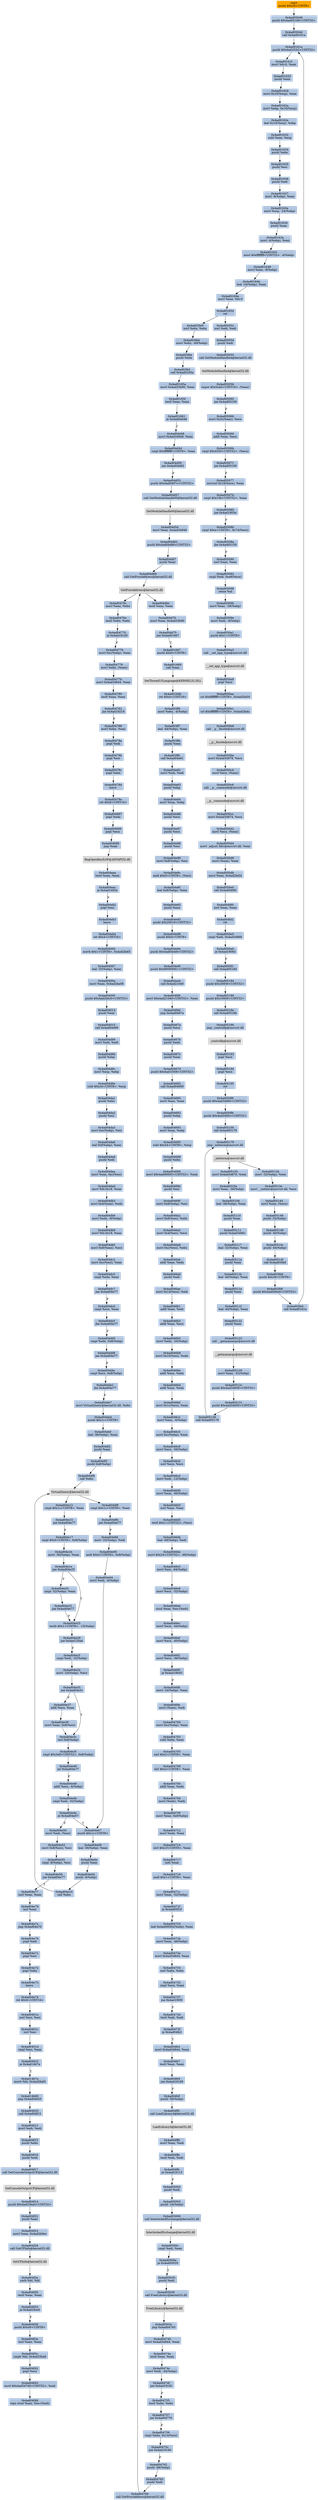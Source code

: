 digraph G {
node[shape=rectangle,style=filled,fillcolor=lightsteelblue,color=lightsteelblue]
bgcolor="transparent"
a0x4ad05046pushl_0x28UINT8[label="start\npushl $0x28<UINT8>",color="lightgrey",fillcolor="orange"];
a0x4ad05048pushl_0x4ad05168UINT32[label="0x4ad05048\npushl $0x4ad05168<UINT32>"];
a0x4ad0504dcall_0x4ad0161a[label="0x4ad0504d\ncall 0x4ad0161a"];
a0x4ad0161apushl_0x4ad1f1b2UINT32[label="0x4ad0161a\npushl $0x4ad1f1b2<UINT32>"];
a0x4ad0161fmovl_fs_0_eax[label="0x4ad0161f\nmovl %fs:0, %eax"];
a0x4ad01625pushl_eax[label="0x4ad01625\npushl %eax"];
a0x4ad01626movl_0x10esp__eax[label="0x4ad01626\nmovl 0x10(%esp), %eax"];
a0x4ad0162amovl_ebp_0x10esp_[label="0x4ad0162a\nmovl %ebp, 0x10(%esp)"];
a0x4ad0162eleal_0x10esp__ebp[label="0x4ad0162e\nleal 0x10(%esp), %ebp"];
a0x4ad01632subl_eax_esp[label="0x4ad01632\nsubl %eax, %esp"];
a0x4ad01634pushl_ebx[label="0x4ad01634\npushl %ebx"];
a0x4ad01635pushl_esi[label="0x4ad01635\npushl %esi"];
a0x4ad01636pushl_edi[label="0x4ad01636\npushl %edi"];
a0x4ad01637movl__8ebp__eax[label="0x4ad01637\nmovl -8(%ebp), %eax"];
a0x4ad0163amovl_esp__24ebp_[label="0x4ad0163a\nmovl %esp, -24(%ebp)"];
a0x4ad0163dpushl_eax[label="0x4ad0163d\npushl %eax"];
a0x4ad0163emovl__4ebp__eax[label="0x4ad0163e\nmovl -4(%ebp), %eax"];
a0x4ad01641movl_0xffffffffUINT32__4ebp_[label="0x4ad01641\nmovl $0xffffffff<UINT32>, -4(%ebp)"];
a0x4ad01648movl_eax__8ebp_[label="0x4ad01648\nmovl %eax, -8(%ebp)"];
a0x4ad0164bleal__16ebp__eax[label="0x4ad0164b\nleal -16(%ebp), %eax"];
a0x4ad0164emovl_eax_fs_0[label="0x4ad0164e\nmovl %eax, %fs:0"];
a0x4ad01654ret[label="0x4ad01654\nret"];
a0x4ad05052xorl_edi_edi[label="0x4ad05052\nxorl %edi, %edi"];
a0x4ad05054pushl_edi[label="0x4ad05054\npushl %edi"];
a0x4ad05055call_GetModuleHandleA_kernel32_dll[label="0x4ad05055\ncall GetModuleHandleA@kernel32.dll"];
GetModuleHandleA_kernel32_dll[label="GetModuleHandleA@kernel32.dll",color="lightgrey",fillcolor="lightgrey"];
a0x4ad0505bcmpw_0x5a4dUINT16_eax_[label="0x4ad0505b\ncmpw $0x5a4d<UINT16>, (%eax)"];
a0x4ad05060jne_0x4ad05159[label="0x4ad05060\njne 0x4ad05159"];
a0x4ad05066movl_0x3ceax__ecx[label="0x4ad05066\nmovl 0x3c(%eax), %ecx"];
a0x4ad05069addl_eax_ecx[label="0x4ad05069\naddl %eax, %ecx"];
a0x4ad0506bcmpl_0x4550UINT32_ecx_[label="0x4ad0506b\ncmpl $0x4550<UINT32>, (%ecx)"];
a0x4ad05071jne_0x4ad05159[label="0x4ad05071\njne 0x4ad05159"];
a0x4ad05077movzwl_0x18ecx__eax[label="0x4ad05077\nmovzwl 0x18(%ecx), %eax"];
a0x4ad0507bcmpl_0x10bUINT32_eax[label="0x4ad0507b\ncmpl $0x10b<UINT32>, %eax"];
a0x4ad05080jne_0x4ad1903e[label="0x4ad05080\njne 0x4ad1903e"];
a0x4ad05086cmpl_0xeUINT8_0x74ecx_[label="0x4ad05086\ncmpl $0xe<UINT8>, 0x74(%ecx)"];
a0x4ad0508ajbe_0x4ad05159[label="0x4ad0508a\njbe 0x4ad05159"];
a0x4ad05090xorl_eax_eax[label="0x4ad05090\nxorl %eax, %eax"];
a0x4ad05092cmpl_edi_0xe8ecx_[label="0x4ad05092\ncmpl %edi, 0xe8(%ecx)"];
a0x4ad05098setne_al[label="0x4ad05098\nsetne %al"];
a0x4ad0509bmovl_eax__28ebp_[label="0x4ad0509b\nmovl %eax, -28(%ebp)"];
a0x4ad0509emovl_edi__4ebp_[label="0x4ad0509e\nmovl %edi, -4(%ebp)"];
a0x4ad050a1pushl_0x1UINT8[label="0x4ad050a1\npushl $0x1<UINT8>"];
a0x4ad050a3call___set_app_type_msvcrt_dll[label="0x4ad050a3\ncall __set_app_type@msvcrt.dll"];
a__set_app_type_msvcrt_dll[label="__set_app_type@msvcrt.dll",color="lightgrey",fillcolor="lightgrey"];
a0x4ad050a9popl_ecx[label="0x4ad050a9\npopl %ecx"];
a0x4ad050aaorl_0xffffffffUINT8_0x4ad2fa50[label="0x4ad050aa\norl $0xffffffff<UINT8>, 0x4ad2fa50"];
a0x4ad050b1orl_0xffffffffUINT8_0x4ad2fa4c[label="0x4ad050b1\norl $0xffffffff<UINT8>, 0x4ad2fa4c"];
a0x4ad050b8call___p__fmode_msvcrt_dll[label="0x4ad050b8\ncall __p__fmode@msvcrt.dll"];
a__p__fmode_msvcrt_dll[label="__p__fmode@msvcrt.dll",color="lightgrey",fillcolor="lightgrey"];
a0x4ad050bemovl_0x4ad34878_ecx[label="0x4ad050be\nmovl 0x4ad34878, %ecx"];
a0x4ad050c4movl_ecx_eax_[label="0x4ad050c4\nmovl %ecx, (%eax)"];
a0x4ad050c6call___p__commode_msvcrt_dll[label="0x4ad050c6\ncall __p__commode@msvcrt.dll"];
a__p__commode_msvcrt_dll[label="__p__commode@msvcrt.dll",color="lightgrey",fillcolor="lightgrey"];
a0x4ad050ccmovl_0x4ad34874_ecx[label="0x4ad050cc\nmovl 0x4ad34874, %ecx"];
a0x4ad050d2movl_ecx_eax_[label="0x4ad050d2\nmovl %ecx, (%eax)"];
a0x4ad050d4movl__adjust_fdiv_msvcrt_dll_eax[label="0x4ad050d4\nmovl _adjust_fdiv@msvcrt.dll, %eax"];
a0x4ad050d9movl_eax__eax[label="0x4ad050d9\nmovl (%eax), %eax"];
a0x4ad050dbmovl_eax_0x4ad2fa54[label="0x4ad050db\nmovl %eax, 0x4ad2fa54"];
a0x4ad050e0call_0x4ad04fd0[label="0x4ad050e0\ncall 0x4ad04fd0"];
a0x4ad04fd0xorl_eax_eax[label="0x4ad04fd0\nxorl %eax, %eax"];
a0x4ad04fd2ret[label="0x4ad04fd2\nret"];
a0x4ad050e5cmpl_edi_0x4ad34868[label="0x4ad050e5\ncmpl %edi, 0x4ad34868"];
a0x4ad050ebje_0x4ad19063[label="0x4ad050eb\nje 0x4ad19063"];
a0x4ad050f1call_0x4ad05184[label="0x4ad050f1\ncall 0x4ad05184"];
a0x4ad05184pushl_0x30000UINT32[label="0x4ad05184\npushl $0x30000<UINT32>"];
a0x4ad05189pushl_0x10000UINT32[label="0x4ad05189\npushl $0x10000<UINT32>"];
a0x4ad0518ecall_0x4ad0519b[label="0x4ad0518e\ncall 0x4ad0519b"];
a0x4ad0519bjmp__controlfp_msvcrt_dll[label="0x4ad0519b\njmp _controlfp@msvcrt.dll"];
a_controlfp_msvcrt_dll[label="_controlfp@msvcrt.dll",color="lightgrey",fillcolor="lightgrey"];
a0x4ad05193popl_ecx[label="0x4ad05193\npopl %ecx"];
a0x4ad05194popl_ecx[label="0x4ad05194\npopl %ecx"];
a0x4ad05195ret[label="0x4ad05195\nret"];
a0x4ad050f6pushl_0x4ad34860UINT32[label="0x4ad050f6\npushl $0x4ad34860<UINT32>"];
a0x4ad050fbpushl_0x4ad3485cUINT32[label="0x4ad050fb\npushl $0x4ad3485c<UINT32>"];
a0x4ad05100call_0x4ad05179[label="0x4ad05100\ncall 0x4ad05179"];
a0x4ad05179jmp__initterm_msvcrt_dll[label="0x4ad05179\njmp _initterm@msvcrt.dll"];
a_initterm_msvcrt_dll[label="_initterm@msvcrt.dll",color="lightgrey",fillcolor="lightgrey"];
a0x4ad05105movl_0x4ad34870_eax[label="0x4ad05105\nmovl 0x4ad34870, %eax"];
a0x4ad0510amovl_eax__36ebp_[label="0x4ad0510a\nmovl %eax, -36(%ebp)"];
a0x4ad0510dleal__36ebp__eax[label="0x4ad0510d\nleal -36(%ebp), %eax"];
a0x4ad05110pushl_eax[label="0x4ad05110\npushl %eax"];
a0x4ad05111pushl_0x4ad3486c[label="0x4ad05111\npushl 0x4ad3486c"];
a0x4ad05117leal__32ebp__eax[label="0x4ad05117\nleal -32(%ebp), %eax"];
a0x4ad0511apushl_eax[label="0x4ad0511a\npushl %eax"];
a0x4ad0511bleal__40ebp__eax[label="0x4ad0511b\nleal -40(%ebp), %eax"];
a0x4ad0511epushl_eax[label="0x4ad0511e\npushl %eax"];
a0x4ad0511fleal__44ebp__eax[label="0x4ad0511f\nleal -44(%ebp), %eax"];
a0x4ad05122pushl_eax[label="0x4ad05122\npushl %eax"];
a0x4ad05123call___getmainargs_msvcrt_dll[label="0x4ad05123\ncall __getmainargs@msvcrt.dll"];
a__getmainargs_msvcrt_dll[label="__getmainargs@msvcrt.dll",color="lightgrey",fillcolor="lightgrey"];
a0x4ad05129movl_eax__52ebp_[label="0x4ad05129\nmovl %eax, -52(%ebp)"];
a0x4ad0512cpushl_0x4ad34858UINT32[label="0x4ad0512c\npushl $0x4ad34858<UINT32>"];
a0x4ad05131pushl_0x4ad34850UINT32[label="0x4ad05131\npushl $0x4ad34850<UINT32>"];
a0x4ad05136call_0x4ad05179[label="0x4ad05136\ncall 0x4ad05179"];
a0x4ad0513bmovl__32ebp__eax[label="0x4ad0513b\nmovl -32(%ebp), %eax"];
a0x4ad0513emovl___initenv_msvcrt_dll_ecx[label="0x4ad0513e\nmovl __initenv@msvcrt.dll, %ecx"];
a0x4ad05144movl_eax_ecx_[label="0x4ad05144\nmovl %eax, (%ecx)"];
a0x4ad05146pushl__32ebp_[label="0x4ad05146\npushl -32(%ebp)"];
a0x4ad05149pushl__40ebp_[label="0x4ad05149\npushl -40(%ebp)"];
a0x4ad0514cpushl__44ebp_[label="0x4ad0514c\npushl -44(%ebp)"];
a0x4ad0514fcall_0x4ad03fdd[label="0x4ad0514f\ncall 0x4ad03fdd"];
a0x4ad03fddpushl_0x38UINT8[label="0x4ad03fdd\npushl $0x38<UINT8>"];
a0x4ad03fdfpushl_0x4ad040a0UINT32[label="0x4ad03fdf\npushl $0x4ad040a0<UINT32>"];
a0x4ad03fe4call_0x4ad0161a[label="0x4ad03fe4\ncall 0x4ad0161a"];
a0x4ad03fe9xorl_ebx_ebx[label="0x4ad03fe9\nxorl %ebx, %ebx"];
a0x4ad03febmovl_ebx__40ebp_[label="0x4ad03feb\nmovl %ebx, -40(%ebp)"];
a0x4ad03feepushl_ebx[label="0x4ad03fee\npushl %ebx"];
a0x4ad03fefcall_0x4ad0165a[label="0x4ad03fef\ncall 0x4ad0165a"];
a0x4ad0165amovl_0x4ad33b90_eax[label="0x4ad0165a\nmovl 0x4ad33b90, %eax"];
a0x4ad0165ftestl_eax_eax[label="0x4ad0165f\ntestl %eax, %eax"];
a0x4ad01661je_0x4ad04d48[label="0x4ad01661\nje 0x4ad04d48"];
a0x4ad04d48movl_0x4ad34848_eax[label="0x4ad04d48\nmovl 0x4ad34848, %eax"];
a0x4ad04d4dcmpl_0xffffffffUINT8_eax[label="0x4ad04d4d\ncmpl $0xffffffff<UINT8>, %eax"];
a0x4ad04d50jne_0x4ad04d62[label="0x4ad04d50\njne 0x4ad04d62"];
a0x4ad04d52pushl_0x4ad0497cUINT32[label="0x4ad04d52\npushl $0x4ad0497c<UINT32>"];
a0x4ad04d57call_GetModuleHandleW_kernel32_dll[label="0x4ad04d57\ncall GetModuleHandleW@kernel32.dll"];
GetModuleHandleW_kernel32_dll[label="GetModuleHandleW@kernel32.dll",color="lightgrey",fillcolor="lightgrey"];
a0x4ad04d5dmovl_eax_0x4ad34848[label="0x4ad04d5d\nmovl %eax, 0x4ad34848"];
a0x4ad04d62pushl_0x4ad04d80UINT32[label="0x4ad04d62\npushl $0x4ad04d80<UINT32>"];
a0x4ad04d67pushl_eax[label="0x4ad04d67\npushl %eax"];
a0x4ad04d68call_GetProcAddress_kernel32_dll[label="0x4ad04d68\ncall GetProcAddress@kernel32.dll"];
GetProcAddress_kernel32_dll[label="GetProcAddress@kernel32.dll",color="lightgrey",fillcolor="lightgrey"];
a0x4ad04d6etestl_eax_eax[label="0x4ad04d6e\ntestl %eax, %eax"];
a0x4ad04d70movl_eax_0x4ad33b90[label="0x4ad04d70\nmovl %eax, 0x4ad33b90"];
a0x4ad04d75jne_0x4ad01667[label="0x4ad04d75\njne 0x4ad01667"];
a0x4ad01667pushl_0x0UINT8[label="0x4ad01667\npushl $0x0<UINT8>"];
a0x4ad01669call_eax[label="0x4ad01669\ncall %eax"];
SetThreadUILanguage_KERNEL32_DLL[label="SetThreadUILanguage@KERNEL32.DLL",color="lightgrey",fillcolor="lightgrey"];
a0x4ad0166bret_0x4UINT16[label="0x4ad0166b\nret $0x4<UINT16>"];
a0x4ad03ff4movl_ebx__4ebp_[label="0x4ad03ff4\nmovl %ebx, -4(%ebp)"];
a0x4ad03ff7leal__44ebp__eax[label="0x4ad03ff7\nleal -44(%ebp), %eax"];
a0x4ad03ffapushl_eax[label="0x4ad03ffa\npushl %eax"];
a0x4ad03ffbcall_0x4ad04e81[label="0x4ad03ffb\ncall 0x4ad04e81"];
a0x4ad04e81movl_edi_edi[label="0x4ad04e81\nmovl %edi, %edi"];
a0x4ad04e83pushl_ebp[label="0x4ad04e83\npushl %ebp"];
a0x4ad04e84movl_esp_ebp[label="0x4ad04e84\nmovl %esp, %ebp"];
a0x4ad04e86pushl_ecx[label="0x4ad04e86\npushl %ecx"];
a0x4ad04e87pushl_ecx[label="0x4ad04e87\npushl %ecx"];
a0x4ad04e88pushl_esi[label="0x4ad04e88\npushl %esi"];
a0x4ad04e89movl_0x8ebp__esi[label="0x4ad04e89\nmovl 0x8(%ebp), %esi"];
a0x4ad04e8candl_0x0UINT8_esi_[label="0x4ad04e8c\nandl $0x0<UINT8>, (%esi)"];
a0x4ad04e8fleal_0x8ebp__eax[label="0x4ad04e8f\nleal 0x8(%ebp), %eax"];
a0x4ad04e92pushl_eax[label="0x4ad04e92\npushl %eax"];
a0x4ad04e93pushl_0x20019UINT32[label="0x4ad04e93\npushl $0x20019<UINT32>"];
a0x4ad04e98pushl_0x0UINT8[label="0x4ad04e98\npushl $0x0<UINT8>"];
a0x4ad04e9apushl_0x4ad04eb8UINT32[label="0x4ad04e9a\npushl $0x4ad04eb8<UINT32>"];
a0x4ad04e9fpushl_0x80000001UINT32[label="0x4ad04e9f\npushl $0x80000001<UINT32>"];
a0x4ad04ea4call_0x4ad21040[label="0x4ad04ea4\ncall 0x4ad21040"];
a0x4ad04fd8movl_0x4ad21040UINT32_eax[label="0x4ad04fd8\nmovl $0x4ad21040<UINT32>, %eax"];
a0x4ad04fddjmp_0x4ad0467a[label="0x4ad04fdd\njmp 0x4ad0467a"];
a0x4ad0467apushl_ecx[label="0x4ad0467a\npushl %ecx"];
a0x4ad0467bpushl_edx[label="0x4ad0467b\npushl %edx"];
a0x4ad0467cpushl_eax[label="0x4ad0467c\npushl %eax"];
a0x4ad0467dpushl_0x4ad1f308UINT32[label="0x4ad0467d\npushl $0x4ad1f308<UINT32>"];
a0x4ad04682call_0x4ad04690[label="0x4ad04682\ncall 0x4ad04690"];
a0x4ad04690movl_eax_eax[label="0x4ad04690\nmovl %eax, %eax"];
a0x4ad04692pushl_ebp[label="0x4ad04692\npushl %ebp"];
a0x4ad04693movl_esp_ebp[label="0x4ad04693\nmovl %esp, %ebp"];
a0x4ad04695subl_0x44UINT8_esp[label="0x4ad04695\nsubl $0x44<UINT8>, %esp"];
a0x4ad04698pushl_ebx[label="0x4ad04698\npushl %ebx"];
a0x4ad04699movl_0x4ad00000UINT32_eax[label="0x4ad04699\nmovl $0x4ad00000<UINT32>, %eax"];
a0x4ad0469epushl_esi[label="0x4ad0469e\npushl %esi"];
a0x4ad0469fmovl_0x8ebp__esi[label="0x4ad0469f\nmovl 0x8(%ebp), %esi"];
a0x4ad046a2movl_0x8esi__edx[label="0x4ad046a2\nmovl 0x8(%esi), %edx"];
a0x4ad046a5movl_0x4esi__ecx[label="0x4ad046a5\nmovl 0x4(%esi), %ecx"];
a0x4ad046a8movl_0xcesi__ebx[label="0x4ad046a8\nmovl 0xc(%esi), %ebx"];
a0x4ad046abaddl_eax_edx[label="0x4ad046ab\naddl %eax, %edx"];
a0x4ad046adpushl_edi[label="0x4ad046ad\npushl %edi"];
a0x4ad046aemovl_0x14esi__edi[label="0x4ad046ae\nmovl 0x14(%esi), %edi"];
a0x4ad046b1addl_eax_edi[label="0x4ad046b1\naddl %eax, %edi"];
a0x4ad046b3addl_eax_ecx[label="0x4ad046b3\naddl %eax, %ecx"];
a0x4ad046b5movl_edx__24ebp_[label="0x4ad046b5\nmovl %edx, -24(%ebp)"];
a0x4ad046b8movl_0x10esi__edx[label="0x4ad046b8\nmovl 0x10(%esi), %edx"];
a0x4ad046bbaddl_eax_ebx[label="0x4ad046bb\naddl %eax, %ebx"];
a0x4ad046bdaddl_eax_edx[label="0x4ad046bd\naddl %eax, %edx"];
a0x4ad046bfmovl_0x1cesi__eax[label="0x4ad046bf\nmovl 0x1c(%esi), %eax"];
a0x4ad046c2movl_eax__4ebp_[label="0x4ad046c2\nmovl %eax, -4(%ebp)"];
a0x4ad046c5movl_0xcebp__eax[label="0x4ad046c5\nmovl 0xc(%ebp), %eax"];
a0x4ad046c8movl_ecx__56ebp_[label="0x4ad046c8\nmovl %ecx, -56(%ebp)"];
a0x4ad046cbxorl_ecx_ecx[label="0x4ad046cb\nxorl %ecx, %ecx"];
a0x4ad046cdmovl_edi__12ebp_[label="0x4ad046cd\nmovl %edi, -12(%ebp)"];
a0x4ad046d0movl_eax__60ebp_[label="0x4ad046d0\nmovl %eax, -60(%ebp)"];
a0x4ad046d3xorl_eax_eax[label="0x4ad046d3\nxorl %eax, %eax"];
a0x4ad046d5testl_0x1UINT32_esi_[label="0x4ad046d5\ntestl $0x1<UINT32>, (%esi)"];
a0x4ad046dbleal__48ebp__edi[label="0x4ad046db\nleal -48(%ebp), %edi"];
a0x4ad046demovl_0x24UINT32__68ebp_[label="0x4ad046de\nmovl $0x24<UINT32>, -68(%ebp)"];
a0x4ad046e5movl_esi__64ebp_[label="0x4ad046e5\nmovl %esi, -64(%ebp)"];
a0x4ad046e8movl_ecx__52ebp_[label="0x4ad046e8\nmovl %ecx, -52(%ebp)"];
a0x4ad046ebstosl_eax_es_edi_[label="0x4ad046eb\nstosl %eax, %es:(%edi)"];
a0x4ad046ecmovl_ecx__44ebp_[label="0x4ad046ec\nmovl %ecx, -44(%ebp)"];
a0x4ad046efmovl_ecx__40ebp_[label="0x4ad046ef\nmovl %ecx, -40(%ebp)"];
a0x4ad046f2movl_ecx__36ebp_[label="0x4ad046f2\nmovl %ecx, -36(%ebp)"];
a0x4ad046f5je_0x4ad190d3[label="0x4ad046f5\nje 0x4ad190d3"];
a0x4ad046fbmovl__24ebp__eax[label="0x4ad046fb\nmovl -24(%ebp), %eax"];
a0x4ad046femovl_eax__edi[label="0x4ad046fe\nmovl (%eax), %edi"];
a0x4ad04700movl_0xcebp__eax[label="0x4ad04700\nmovl 0xc(%ebp), %eax"];
a0x4ad04703subl_ebx_eax[label="0x4ad04703\nsubl %ebx, %eax"];
a0x4ad04705sarl_0x2UINT8_eax[label="0x4ad04705\nsarl $0x2<UINT8>, %eax"];
a0x4ad04708shll_0x2UINT8_eax[label="0x4ad04708\nshll $0x2<UINT8>, %eax"];
a0x4ad0470baddl_eax_edx[label="0x4ad0470b\naddl %eax, %edx"];
a0x4ad0470dmovl_edx__edx[label="0x4ad0470d\nmovl (%edx), %edx"];
a0x4ad0470fmovl_eax_0x8ebp_[label="0x4ad0470f\nmovl %eax, 0x8(%ebp)"];
a0x4ad04712movl_edx_eax[label="0x4ad04712\nmovl %edx, %eax"];
a0x4ad04714shrl_0x1fUINT8_eax[label="0x4ad04714\nshrl $0x1f<UINT8>, %eax"];
a0x4ad04717notl_eax[label="0x4ad04717\nnotl %eax"];
a0x4ad04719andl_0x1UINT8_eax[label="0x4ad04719\nandl $0x1<UINT8>, %eax"];
a0x4ad0471cmovl_eax__52ebp_[label="0x4ad0471c\nmovl %eax, -52(%ebp)"];
a0x4ad0471fje_0x4ad0501f[label="0x4ad0471f\nje 0x4ad0501f"];
a0x4ad04725leal_0x4ad00002edx__eax[label="0x4ad04725\nleal 0x4ad00002(%edx), %eax"];
a0x4ad0472bmovl_eax__48ebp_[label="0x4ad0472b\nmovl %eax, -48(%ebp)"];
a0x4ad0472emovl_0x4ad34844_eax[label="0x4ad0472e\nmovl 0x4ad34844, %eax"];
a0x4ad04733xorl_ebx_ebx[label="0x4ad04733\nxorl %ebx, %ebx"];
a0x4ad04735cmpl_ecx_eax[label="0x4ad04735\ncmpl %ecx, %eax"];
a0x4ad04737jne_0x4ad190f2[label="0x4ad04737\njne 0x4ad190f2"];
a0x4ad0473dtestl_edi_edi[label="0x4ad0473d\ntestl %edi, %edi"];
a0x4ad0473fje_0x4ad04fe2[label="0x4ad0473f\nje 0x4ad04fe2"];
a0x4ad04fe2movl_0x4ad34844_eax[label="0x4ad04fe2\nmovl 0x4ad34844, %eax"];
a0x4ad04fe7testl_eax_eax[label="0x4ad04fe7\ntestl %eax, %eax"];
a0x4ad04fe9jne_0x4ad19108[label="0x4ad04fe9\njne 0x4ad19108"];
a0x4ad04fefpushl__56ebp_[label="0x4ad04fef\npushl -56(%ebp)"];
a0x4ad04ff2call_LoadLibraryA_kernel32_dll[label="0x4ad04ff2\ncall LoadLibraryA@kernel32.dll"];
LoadLibraryA_kernel32_dll[label="LoadLibraryA@kernel32.dll",color="lightgrey",fillcolor="lightgrey"];
a0x4ad04ff8movl_eax_edi[label="0x4ad04ff8\nmovl %eax, %edi"];
a0x4ad04ffatestl_edi_edi[label="0x4ad04ffa\ntestl %edi, %edi"];
a0x4ad04ffcje_0x4ad19115[label="0x4ad04ffc\nje 0x4ad19115"];
a0x4ad05002pushl_edi[label="0x4ad05002\npushl %edi"];
a0x4ad05003pushl__24ebp_[label="0x4ad05003\npushl -24(%ebp)"];
a0x4ad05006call_InterlockedExchange_kernel32_dll[label="0x4ad05006\ncall InterlockedExchange@kernel32.dll"];
InterlockedExchange_kernel32_dll[label="InterlockedExchange@kernel32.dll",color="lightgrey",fillcolor="lightgrey"];
a0x4ad0500ccmpl_edi_eax[label="0x4ad0500c\ncmpl %edi, %eax"];
a0x4ad0500eje_0x4ad05035[label="0x4ad0500e\nje 0x4ad05035"];
a0x4ad05035pushl_edi[label="0x4ad05035\npushl %edi"];
a0x4ad05036call_FreeLibrary_kernel32_dll[label="0x4ad05036\ncall FreeLibrary@kernel32.dll"];
FreeLibrary_kernel32_dll[label="FreeLibrary@kernel32.dll",color="lightgrey",fillcolor="lightgrey"];
a0x4ad0503cjmp_0x4ad04745[label="0x4ad0503c\njmp 0x4ad04745"];
a0x4ad04745movl_0x4ad34844_eax[label="0x4ad04745\nmovl 0x4ad34844, %eax"];
a0x4ad0474atestl_eax_eax[label="0x4ad0474a\ntestl %eax, %eax"];
a0x4ad0474cmovl_edi__44ebp_[label="0x4ad0474c\nmovl %edi, -44(%ebp)"];
a0x4ad0474fjne_0x4ad19181[label="0x4ad0474f\njne 0x4ad19181"];
a0x4ad04755testl_ebx_ebx[label="0x4ad04755\ntestl %ebx, %ebx"];
a0x4ad04757jne_0x4ad04776[label="0x4ad04757\njne 0x4ad04776"];
a0x4ad04759cmpl_ebx_0x14esi_[label="0x4ad04759\ncmpl %ebx, 0x14(%esi)"];
a0x4ad0475cjne_0x4ad19190[label="0x4ad0475c\njne 0x4ad19190"];
a0x4ad04762pushl__48ebp_[label="0x4ad04762\npushl -48(%ebp)"];
a0x4ad04765pushl_edi[label="0x4ad04765\npushl %edi"];
a0x4ad04766call_GetProcAddress_kernel32_dll[label="0x4ad04766\ncall GetProcAddress@kernel32.dll"];
a0x4ad0476cmovl_eax_ebx[label="0x4ad0476c\nmovl %eax, %ebx"];
a0x4ad0476etestl_ebx_ebx[label="0x4ad0476e\ntestl %ebx, %ebx"];
a0x4ad04770je_0x4ad191d5[label="0x4ad04770\nje 0x4ad191d5"];
a0x4ad04776movl_0xcebp__eax[label="0x4ad04776\nmovl 0xc(%ebp), %eax"];
a0x4ad04779movl_ebx_eax_[label="0x4ad04779\nmovl %ebx, (%eax)"];
a0x4ad0477bmovl_0x4ad34844_eax[label="0x4ad0477b\nmovl 0x4ad34844, %eax"];
a0x4ad04780testl_eax_eax[label="0x4ad04780\ntestl %eax, %eax"];
a0x4ad04782jne_0x4ad19219[label="0x4ad04782\njne 0x4ad19219"];
a0x4ad04788movl_ebx_eax[label="0x4ad04788\nmovl %ebx, %eax"];
a0x4ad0478apopl_edi[label="0x4ad0478a\npopl %edi"];
a0x4ad0478bpopl_esi[label="0x4ad0478b\npopl %esi"];
a0x4ad0478cpopl_ebx[label="0x4ad0478c\npopl %ebx"];
a0x4ad0478dleave_[label="0x4ad0478d\nleave "];
a0x4ad0478eret_0x8UINT16[label="0x4ad0478e\nret $0x8<UINT16>"];
a0x4ad04687popl_edx[label="0x4ad04687\npopl %edx"];
a0x4ad04688popl_ecx[label="0x4ad04688\npopl %ecx"];
a0x4ad04689jmp_eax[label="0x4ad04689\njmp %eax"];
RegOpenKeyExW_ADVAPI32_dll[label="RegOpenKeyExW@ADVAPI32.dll",color="lightgrey",fillcolor="lightgrey"];
a0x4ad04eaatestl_eax_eax[label="0x4ad04eaa\ntestl %eax, %eax"];
a0x4ad04eacje_0x4ad1492e[label="0x4ad04eac\nje 0x4ad1492e"];
a0x4ad04eb2popl_esi[label="0x4ad04eb2\npopl %esi"];
a0x4ad04eb3leave_[label="0x4ad04eb3\nleave "];
a0x4ad04eb4ret_0x4UINT16[label="0x4ad04eb4\nret $0x4<UINT16>"];
a0x4ad04000movb_0x1UINT8_0x4ad2fa65[label="0x4ad04000\nmovb $0x1<UINT8>, 0x4ad2fa65"];
a0x4ad04007leal__25ebp__eax[label="0x4ad04007\nleal -25(%ebp), %eax"];
a0x4ad0400amovl_eax_0x4ad2ba08[label="0x4ad0400a\nmovl %eax, 0x4ad2ba08"];
a0x4ad0400fpushl_0x4ad2b0c0UINT32[label="0x4ad0400f\npushl $0x4ad2b0c0<UINT32>"];
a0x4ad04014pushl_eax[label="0x4ad04014\npushl %eax"];
a0x4ad04015call_0x4ad04d99[label="0x4ad04015\ncall 0x4ad04d99"];
a0x4ad04d99movl_edi_edi[label="0x4ad04d99\nmovl %edi, %edi"];
a0x4ad04d9bpushl_ebp[label="0x4ad04d9b\npushl %ebp"];
a0x4ad04d9cmovl_esp_ebp[label="0x4ad04d9c\nmovl %esp, %ebp"];
a0x4ad04d9esubl_0x24UINT8_esp[label="0x4ad04d9e\nsubl $0x24<UINT8>, %esp"];
a0x4ad04da1pushl_ebx[label="0x4ad04da1\npushl %ebx"];
a0x4ad04da2pushl_esi[label="0x4ad04da2\npushl %esi"];
a0x4ad04da3movl_0xcebp__esi[label="0x4ad04da3\nmovl 0xc(%ebp), %esi"];
a0x4ad04da6leal_0xfebp__eax[label="0x4ad04da6\nleal 0xf(%ebp), %eax"];
a0x4ad04da9pushl_edi[label="0x4ad04da9\npushl %edi"];
a0x4ad04daamovl_eax_0xcesi_[label="0x4ad04daa\nmovl %eax, 0xc(%esi)"];
a0x4ad04dadmovl_fs_0x18_eax[label="0x4ad04dad\nmovl %fs:0x18, %eax"];
a0x4ad04db3movl_0x4eax__edx[label="0x4ad04db3\nmovl 0x4(%eax), %edx"];
a0x4ad04db6movl_edx__8ebp_[label="0x4ad04db6\nmovl %edx, -8(%ebp)"];
a0x4ad04db9movl_fs_0x18_eax[label="0x4ad04db9\nmovl %fs:0x18, %eax"];
a0x4ad04dbfmovl_0x8eax__ecx[label="0x4ad04dbf\nmovl 0x8(%eax), %ecx"];
a0x4ad04dc2movl_0xcesi__eax[label="0x4ad04dc2\nmovl 0xc(%esi), %eax"];
a0x4ad04dc5cmpl_edx_eax[label="0x4ad04dc5\ncmpl %edx, %eax"];
a0x4ad04dc7jae_0x4ad04e77[label="0x4ad04dc7\njae 0x4ad04e77"];
a0x4ad04dcdcmpl_ecx_eax[label="0x4ad04dcd\ncmpl %ecx, %eax"];
a0x4ad04dcfjbe_0x4ad04e77[label="0x4ad04dcf\njbe 0x4ad04e77"];
a0x4ad04dd5cmpl_edx_0x8ebp_[label="0x4ad04dd5\ncmpl %edx, 0x8(%ebp)"];
a0x4ad04dd8jae_0x4ad04e77[label="0x4ad04dd8\njae 0x4ad04e77"];
a0x4ad04ddecmpl_ecx_0x8ebp_[label="0x4ad04dde\ncmpl %ecx, 0x8(%ebp)"];
a0x4ad04de1jbe_0x4ad04e77[label="0x4ad04de1\njbe 0x4ad04e77"];
a0x4ad04de7movl_VirtualQuery_kernel32_dll_ebx[label="0x4ad04de7\nmovl VirtualQuery@kernel32.dll, %ebx"];
a0x4ad04dedpushl_0x1cUINT8[label="0x4ad04ded\npushl $0x1c<UINT8>"];
a0x4ad04defleal__36ebp__eax[label="0x4ad04def\nleal -36(%ebp), %eax"];
a0x4ad04df2pushl_eax[label="0x4ad04df2\npushl %eax"];
a0x4ad04df3pushl_0x8ebp_[label="0x4ad04df3\npushl 0x8(%ebp)"];
a0x4ad04df6call_ebx[label="0x4ad04df6\ncall %ebx"];
VirtualQuery_kernel32_dll[label="VirtualQuery@kernel32.dll",color="lightgrey",fillcolor="lightgrey"];
a0x4ad04df8cmpl_0x1cUINT8_eax[label="0x4ad04df8\ncmpl $0x1c<UINT8>, %eax"];
a0x4ad04dfbjne_0x4ad04e77[label="0x4ad04dfb\njne 0x4ad04e77"];
a0x4ad04dfdmovl__32ebp__edi[label="0x4ad04dfd\nmovl -32(%ebp), %edi"];
a0x4ad04e00andl_0x0UINT8_0x8ebp_[label="0x4ad04e00\nandl $0x0<UINT8>, 0x8(%ebp)"];
a0x4ad04e04movl_edi__4ebp_[label="0x4ad04e04\nmovl %edi, -4(%ebp)"];
a0x4ad04e07pushl_0x1cUINT8[label="0x4ad04e07\npushl $0x1c<UINT8>"];
a0x4ad04e09leal__36ebp__eax[label="0x4ad04e09\nleal -36(%ebp), %eax"];
a0x4ad04e0cpushl_eax[label="0x4ad04e0c\npushl %eax"];
a0x4ad04e0dpushl__4ebp_[label="0x4ad04e0d\npushl -4(%ebp)"];
a0x4ad04e10call_ebx[label="0x4ad04e10\ncall %ebx"];
a0x4ad04e12cmpl_0x1cUINT8_eax[label="0x4ad04e12\ncmpl $0x1c<UINT8>, %eax"];
a0x4ad04e15jne_0x4ad04e77[label="0x4ad04e15\njne 0x4ad04e77"];
a0x4ad04e17cmpl_0x0UINT8_0x8ebp_[label="0x4ad04e17\ncmpl $0x0<UINT8>, 0x8(%ebp)"];
a0x4ad04e1bmovl__36ebp__eax[label="0x4ad04e1b\nmovl -36(%ebp), %eax"];
a0x4ad04e1ejne_0x4ad04e25[label="0x4ad04e1e\njne 0x4ad04e25"];
a0x4ad04e20cmpl__32ebp__eax[label="0x4ad04e20\ncmpl -32(%ebp), %eax"];
a0x4ad04e23jne_0x4ad04e77[label="0x4ad04e23\njne 0x4ad04e77"];
a0x4ad04e25testb_0x1UINT8__15ebp_[label="0x4ad04e25\ntestb $0x1<UINT8>, -15(%ebp)"];
a0x4ad04e29jne_0x4ad120ab[label="0x4ad04e29\njne 0x4ad120ab"];
a0x4ad04e2fcmpl_edi__32ebp_[label="0x4ad04e2f\ncmpl %edi, -32(%ebp)"];
a0x4ad04e32movl__24ebp__ecx[label="0x4ad04e32\nmovl -24(%ebp), %ecx"];
a0x4ad04e35jne_0x4ad04e3c[label="0x4ad04e35\njne 0x4ad04e3c"];
a0x4ad04e37addl_ecx_eax[label="0x4ad04e37\naddl %ecx, %eax"];
a0x4ad04e39movl_eax_0x8esi_[label="0x4ad04e39\nmovl %eax, 0x8(%esi)"];
a0x4ad04e3cincl_0x8ebp_[label="0x4ad04e3c\nincl 0x8(%ebp)"];
a0x4ad04e3fcmpl_0x3e8UINT32_0x8ebp_[label="0x4ad04e3f\ncmpl $0x3e8<UINT32>, 0x8(%ebp)"];
a0x4ad04e46jnl_0x4ad04e77[label="0x4ad04e46\njnl 0x4ad04e77"];
a0x4ad04e48addl_ecx__4ebp_[label="0x4ad04e48\naddl %ecx, -4(%ebp)"];
a0x4ad04e4bcmpl_edi__32ebp_[label="0x4ad04e4b\ncmpl %edi, -32(%ebp)"];
a0x4ad04e4eje_0x4ad04e07[label="0x4ad04e4e\nje 0x4ad04e07"];
a0x4ad04e50movl_edi_esi_[label="0x4ad04e50\nmovl %edi, (%esi)"];
a0x4ad04e52movl_0x8esi__esi[label="0x4ad04e52\nmovl 0x8(%esi), %esi"];
a0x4ad04e55cmpl__8ebp__esi[label="0x4ad04e55\ncmpl -8(%ebp), %esi"];
a0x4ad04e58jne_0x4ad04e77[label="0x4ad04e58\njne 0x4ad04e77"];
a0x4ad04e77xorl_eax_eax[label="0x4ad04e77\nxorl %eax, %eax"];
a0x4ad04e79incl_eax[label="0x4ad04e79\nincl %eax"];
a0x4ad04e7ajmp_0x4ad04e70[label="0x4ad04e7a\njmp 0x4ad04e70"];
a0x4ad04e70popl_edi[label="0x4ad04e70\npopl %edi"];
a0x4ad04e71popl_esi[label="0x4ad04e71\npopl %esi"];
a0x4ad04e72popl_ebx[label="0x4ad04e72\npopl %ebx"];
a0x4ad04e73leave_[label="0x4ad04e73\nleave "];
a0x4ad04e74ret_0x8UINT16[label="0x4ad04e74\nret $0x8<UINT16>"];
a0x4ad0401axorl_esi_esi[label="0x4ad0401a\nxorl %esi, %esi"];
a0x4ad0401cincl_esi[label="0x4ad0401c\nincl %esi"];
a0x4ad0401dcmpl_esi_eax[label="0x4ad0401d\ncmpl %esi, %eax"];
a0x4ad0401fje_0x4ad14b7a[label="0x4ad0401f\nje 0x4ad14b7a"];
a0x4ad14b7amovb_bl_0x4ad2fa65[label="0x4ad14b7a\nmovb %bl, 0x4ad2fa65"];
a0x4ad14b80jmp_0x4ad04025[label="0x4ad14b80\njmp 0x4ad04025"];
a0x4ad04025call_0x4ad04f13[label="0x4ad04025\ncall 0x4ad04f13"];
a0x4ad04f13movl_edi_edi[label="0x4ad04f13\nmovl %edi, %edi"];
a0x4ad04f15pushl_ebx[label="0x4ad04f15\npushl %ebx"];
a0x4ad04f16pushl_edi[label="0x4ad04f16\npushl %edi"];
a0x4ad04f17call_GetConsoleOutputCP_kernel32_dll[label="0x4ad04f17\ncall GetConsoleOutputCP@kernel32.dll"];
GetConsoleOutputCP_kernel32_dll[label="GetConsoleOutputCP@kernel32.dll",color="lightgrey",fillcolor="lightgrey"];
a0x4ad04f1dpushl_0x4ad33ba0UINT32[label="0x4ad04f1d\npushl $0x4ad33ba0<UINT32>"];
a0x4ad04f22pushl_eax[label="0x4ad04f22\npushl %eax"];
a0x4ad04f23movl_eax_0x4ad2b9ec[label="0x4ad04f23\nmovl %eax, 0x4ad2b9ec"];
a0x4ad04f28call_GetCPInfo_kernel32_dll[label="0x4ad04f28\ncall GetCPInfo@kernel32.dll"];
GetCPInfo_kernel32_dll[label="GetCPInfo@kernel32.dll",color="lightgrey",fillcolor="lightgrey"];
a0x4ad04f2exorb_bl_bl[label="0x4ad04f2e\nxorb %bl, %bl"];
a0x4ad04f30testl_eax_eax[label="0x4ad04f30\ntestl %eax, %eax"];
a0x4ad04f32je_0x4ad18ce0[label="0x4ad04f32\nje 0x4ad18ce0"];
a0x4ad04f38pushl_0x40UINT8[label="0x4ad04f38\npushl $0x40<UINT8>"];
a0x4ad04f3axorl_eax_eax[label="0x4ad04f3a\nxorl %eax, %eax"];
a0x4ad04f3ccmpb_bl_0x4ad33ba6[label="0x4ad04f3c\ncmpb %bl, 0x4ad33ba6"];
a0x4ad04f42popl_ecx[label="0x4ad04f42\npopl %ecx"];
a0x4ad04f43movl_0x4ad34740UINT32_edi[label="0x4ad04f43\nmovl $0x4ad34740<UINT32>, %edi"];
a0x4ad04f48repz_stosl_eax_es_edi_[label="0x4ad04f48\nrepz stosl %eax, %es:(%edi)"];
a0x4ad05046pushl_0x28UINT8 -> a0x4ad05048pushl_0x4ad05168UINT32 [color="#000000"];
a0x4ad05048pushl_0x4ad05168UINT32 -> a0x4ad0504dcall_0x4ad0161a [color="#000000"];
a0x4ad0504dcall_0x4ad0161a -> a0x4ad0161apushl_0x4ad1f1b2UINT32 [color="#000000"];
a0x4ad0161apushl_0x4ad1f1b2UINT32 -> a0x4ad0161fmovl_fs_0_eax [color="#000000"];
a0x4ad0161fmovl_fs_0_eax -> a0x4ad01625pushl_eax [color="#000000"];
a0x4ad01625pushl_eax -> a0x4ad01626movl_0x10esp__eax [color="#000000"];
a0x4ad01626movl_0x10esp__eax -> a0x4ad0162amovl_ebp_0x10esp_ [color="#000000"];
a0x4ad0162amovl_ebp_0x10esp_ -> a0x4ad0162eleal_0x10esp__ebp [color="#000000"];
a0x4ad0162eleal_0x10esp__ebp -> a0x4ad01632subl_eax_esp [color="#000000"];
a0x4ad01632subl_eax_esp -> a0x4ad01634pushl_ebx [color="#000000"];
a0x4ad01634pushl_ebx -> a0x4ad01635pushl_esi [color="#000000"];
a0x4ad01635pushl_esi -> a0x4ad01636pushl_edi [color="#000000"];
a0x4ad01636pushl_edi -> a0x4ad01637movl__8ebp__eax [color="#000000"];
a0x4ad01637movl__8ebp__eax -> a0x4ad0163amovl_esp__24ebp_ [color="#000000"];
a0x4ad0163amovl_esp__24ebp_ -> a0x4ad0163dpushl_eax [color="#000000"];
a0x4ad0163dpushl_eax -> a0x4ad0163emovl__4ebp__eax [color="#000000"];
a0x4ad0163emovl__4ebp__eax -> a0x4ad01641movl_0xffffffffUINT32__4ebp_ [color="#000000"];
a0x4ad01641movl_0xffffffffUINT32__4ebp_ -> a0x4ad01648movl_eax__8ebp_ [color="#000000"];
a0x4ad01648movl_eax__8ebp_ -> a0x4ad0164bleal__16ebp__eax [color="#000000"];
a0x4ad0164bleal__16ebp__eax -> a0x4ad0164emovl_eax_fs_0 [color="#000000"];
a0x4ad0164emovl_eax_fs_0 -> a0x4ad01654ret [color="#000000"];
a0x4ad01654ret -> a0x4ad05052xorl_edi_edi [color="#000000"];
a0x4ad05052xorl_edi_edi -> a0x4ad05054pushl_edi [color="#000000"];
a0x4ad05054pushl_edi -> a0x4ad05055call_GetModuleHandleA_kernel32_dll [color="#000000"];
a0x4ad05055call_GetModuleHandleA_kernel32_dll -> GetModuleHandleA_kernel32_dll [color="#000000"];
GetModuleHandleA_kernel32_dll -> a0x4ad0505bcmpw_0x5a4dUINT16_eax_ [color="#000000"];
a0x4ad0505bcmpw_0x5a4dUINT16_eax_ -> a0x4ad05060jne_0x4ad05159 [color="#000000"];
a0x4ad05060jne_0x4ad05159 -> a0x4ad05066movl_0x3ceax__ecx [color="#000000",label="F"];
a0x4ad05066movl_0x3ceax__ecx -> a0x4ad05069addl_eax_ecx [color="#000000"];
a0x4ad05069addl_eax_ecx -> a0x4ad0506bcmpl_0x4550UINT32_ecx_ [color="#000000"];
a0x4ad0506bcmpl_0x4550UINT32_ecx_ -> a0x4ad05071jne_0x4ad05159 [color="#000000"];
a0x4ad05071jne_0x4ad05159 -> a0x4ad05077movzwl_0x18ecx__eax [color="#000000",label="F"];
a0x4ad05077movzwl_0x18ecx__eax -> a0x4ad0507bcmpl_0x10bUINT32_eax [color="#000000"];
a0x4ad0507bcmpl_0x10bUINT32_eax -> a0x4ad05080jne_0x4ad1903e [color="#000000"];
a0x4ad05080jne_0x4ad1903e -> a0x4ad05086cmpl_0xeUINT8_0x74ecx_ [color="#000000",label="F"];
a0x4ad05086cmpl_0xeUINT8_0x74ecx_ -> a0x4ad0508ajbe_0x4ad05159 [color="#000000"];
a0x4ad0508ajbe_0x4ad05159 -> a0x4ad05090xorl_eax_eax [color="#000000",label="F"];
a0x4ad05090xorl_eax_eax -> a0x4ad05092cmpl_edi_0xe8ecx_ [color="#000000"];
a0x4ad05092cmpl_edi_0xe8ecx_ -> a0x4ad05098setne_al [color="#000000"];
a0x4ad05098setne_al -> a0x4ad0509bmovl_eax__28ebp_ [color="#000000"];
a0x4ad0509bmovl_eax__28ebp_ -> a0x4ad0509emovl_edi__4ebp_ [color="#000000"];
a0x4ad0509emovl_edi__4ebp_ -> a0x4ad050a1pushl_0x1UINT8 [color="#000000"];
a0x4ad050a1pushl_0x1UINT8 -> a0x4ad050a3call___set_app_type_msvcrt_dll [color="#000000"];
a0x4ad050a3call___set_app_type_msvcrt_dll -> a__set_app_type_msvcrt_dll [color="#000000"];
a__set_app_type_msvcrt_dll -> a0x4ad050a9popl_ecx [color="#000000"];
a0x4ad050a9popl_ecx -> a0x4ad050aaorl_0xffffffffUINT8_0x4ad2fa50 [color="#000000"];
a0x4ad050aaorl_0xffffffffUINT8_0x4ad2fa50 -> a0x4ad050b1orl_0xffffffffUINT8_0x4ad2fa4c [color="#000000"];
a0x4ad050b1orl_0xffffffffUINT8_0x4ad2fa4c -> a0x4ad050b8call___p__fmode_msvcrt_dll [color="#000000"];
a0x4ad050b8call___p__fmode_msvcrt_dll -> a__p__fmode_msvcrt_dll [color="#000000"];
a__p__fmode_msvcrt_dll -> a0x4ad050bemovl_0x4ad34878_ecx [color="#000000"];
a0x4ad050bemovl_0x4ad34878_ecx -> a0x4ad050c4movl_ecx_eax_ [color="#000000"];
a0x4ad050c4movl_ecx_eax_ -> a0x4ad050c6call___p__commode_msvcrt_dll [color="#000000"];
a0x4ad050c6call___p__commode_msvcrt_dll -> a__p__commode_msvcrt_dll [color="#000000"];
a__p__commode_msvcrt_dll -> a0x4ad050ccmovl_0x4ad34874_ecx [color="#000000"];
a0x4ad050ccmovl_0x4ad34874_ecx -> a0x4ad050d2movl_ecx_eax_ [color="#000000"];
a0x4ad050d2movl_ecx_eax_ -> a0x4ad050d4movl__adjust_fdiv_msvcrt_dll_eax [color="#000000"];
a0x4ad050d4movl__adjust_fdiv_msvcrt_dll_eax -> a0x4ad050d9movl_eax__eax [color="#000000"];
a0x4ad050d9movl_eax__eax -> a0x4ad050dbmovl_eax_0x4ad2fa54 [color="#000000"];
a0x4ad050dbmovl_eax_0x4ad2fa54 -> a0x4ad050e0call_0x4ad04fd0 [color="#000000"];
a0x4ad050e0call_0x4ad04fd0 -> a0x4ad04fd0xorl_eax_eax [color="#000000"];
a0x4ad04fd0xorl_eax_eax -> a0x4ad04fd2ret [color="#000000"];
a0x4ad04fd2ret -> a0x4ad050e5cmpl_edi_0x4ad34868 [color="#000000"];
a0x4ad050e5cmpl_edi_0x4ad34868 -> a0x4ad050ebje_0x4ad19063 [color="#000000"];
a0x4ad050ebje_0x4ad19063 -> a0x4ad050f1call_0x4ad05184 [color="#000000",label="F"];
a0x4ad050f1call_0x4ad05184 -> a0x4ad05184pushl_0x30000UINT32 [color="#000000"];
a0x4ad05184pushl_0x30000UINT32 -> a0x4ad05189pushl_0x10000UINT32 [color="#000000"];
a0x4ad05189pushl_0x10000UINT32 -> a0x4ad0518ecall_0x4ad0519b [color="#000000"];
a0x4ad0518ecall_0x4ad0519b -> a0x4ad0519bjmp__controlfp_msvcrt_dll [color="#000000"];
a0x4ad0519bjmp__controlfp_msvcrt_dll -> a_controlfp_msvcrt_dll [color="#000000"];
a_controlfp_msvcrt_dll -> a0x4ad05193popl_ecx [color="#000000"];
a0x4ad05193popl_ecx -> a0x4ad05194popl_ecx [color="#000000"];
a0x4ad05194popl_ecx -> a0x4ad05195ret [color="#000000"];
a0x4ad05195ret -> a0x4ad050f6pushl_0x4ad34860UINT32 [color="#000000"];
a0x4ad050f6pushl_0x4ad34860UINT32 -> a0x4ad050fbpushl_0x4ad3485cUINT32 [color="#000000"];
a0x4ad050fbpushl_0x4ad3485cUINT32 -> a0x4ad05100call_0x4ad05179 [color="#000000"];
a0x4ad05100call_0x4ad05179 -> a0x4ad05179jmp__initterm_msvcrt_dll [color="#000000"];
a0x4ad05179jmp__initterm_msvcrt_dll -> a_initterm_msvcrt_dll [color="#000000"];
a_initterm_msvcrt_dll -> a0x4ad05105movl_0x4ad34870_eax [color="#000000"];
a0x4ad05105movl_0x4ad34870_eax -> a0x4ad0510amovl_eax__36ebp_ [color="#000000"];
a0x4ad0510amovl_eax__36ebp_ -> a0x4ad0510dleal__36ebp__eax [color="#000000"];
a0x4ad0510dleal__36ebp__eax -> a0x4ad05110pushl_eax [color="#000000"];
a0x4ad05110pushl_eax -> a0x4ad05111pushl_0x4ad3486c [color="#000000"];
a0x4ad05111pushl_0x4ad3486c -> a0x4ad05117leal__32ebp__eax [color="#000000"];
a0x4ad05117leal__32ebp__eax -> a0x4ad0511apushl_eax [color="#000000"];
a0x4ad0511apushl_eax -> a0x4ad0511bleal__40ebp__eax [color="#000000"];
a0x4ad0511bleal__40ebp__eax -> a0x4ad0511epushl_eax [color="#000000"];
a0x4ad0511epushl_eax -> a0x4ad0511fleal__44ebp__eax [color="#000000"];
a0x4ad0511fleal__44ebp__eax -> a0x4ad05122pushl_eax [color="#000000"];
a0x4ad05122pushl_eax -> a0x4ad05123call___getmainargs_msvcrt_dll [color="#000000"];
a0x4ad05123call___getmainargs_msvcrt_dll -> a__getmainargs_msvcrt_dll [color="#000000"];
a__getmainargs_msvcrt_dll -> a0x4ad05129movl_eax__52ebp_ [color="#000000"];
a0x4ad05129movl_eax__52ebp_ -> a0x4ad0512cpushl_0x4ad34858UINT32 [color="#000000"];
a0x4ad0512cpushl_0x4ad34858UINT32 -> a0x4ad05131pushl_0x4ad34850UINT32 [color="#000000"];
a0x4ad05131pushl_0x4ad34850UINT32 -> a0x4ad05136call_0x4ad05179 [color="#000000"];
a0x4ad05136call_0x4ad05179 -> a0x4ad05179jmp__initterm_msvcrt_dll [color="#000000"];
a_initterm_msvcrt_dll -> a0x4ad0513bmovl__32ebp__eax [color="#000000"];
a0x4ad0513bmovl__32ebp__eax -> a0x4ad0513emovl___initenv_msvcrt_dll_ecx [color="#000000"];
a0x4ad0513emovl___initenv_msvcrt_dll_ecx -> a0x4ad05144movl_eax_ecx_ [color="#000000"];
a0x4ad05144movl_eax_ecx_ -> a0x4ad05146pushl__32ebp_ [color="#000000"];
a0x4ad05146pushl__32ebp_ -> a0x4ad05149pushl__40ebp_ [color="#000000"];
a0x4ad05149pushl__40ebp_ -> a0x4ad0514cpushl__44ebp_ [color="#000000"];
a0x4ad0514cpushl__44ebp_ -> a0x4ad0514fcall_0x4ad03fdd [color="#000000"];
a0x4ad0514fcall_0x4ad03fdd -> a0x4ad03fddpushl_0x38UINT8 [color="#000000"];
a0x4ad03fddpushl_0x38UINT8 -> a0x4ad03fdfpushl_0x4ad040a0UINT32 [color="#000000"];
a0x4ad03fdfpushl_0x4ad040a0UINT32 -> a0x4ad03fe4call_0x4ad0161a [color="#000000"];
a0x4ad03fe4call_0x4ad0161a -> a0x4ad0161apushl_0x4ad1f1b2UINT32 [color="#000000"];
a0x4ad01654ret -> a0x4ad03fe9xorl_ebx_ebx [color="#000000"];
a0x4ad03fe9xorl_ebx_ebx -> a0x4ad03febmovl_ebx__40ebp_ [color="#000000"];
a0x4ad03febmovl_ebx__40ebp_ -> a0x4ad03feepushl_ebx [color="#000000"];
a0x4ad03feepushl_ebx -> a0x4ad03fefcall_0x4ad0165a [color="#000000"];
a0x4ad03fefcall_0x4ad0165a -> a0x4ad0165amovl_0x4ad33b90_eax [color="#000000"];
a0x4ad0165amovl_0x4ad33b90_eax -> a0x4ad0165ftestl_eax_eax [color="#000000"];
a0x4ad0165ftestl_eax_eax -> a0x4ad01661je_0x4ad04d48 [color="#000000"];
a0x4ad01661je_0x4ad04d48 -> a0x4ad04d48movl_0x4ad34848_eax [color="#000000",label="T"];
a0x4ad04d48movl_0x4ad34848_eax -> a0x4ad04d4dcmpl_0xffffffffUINT8_eax [color="#000000"];
a0x4ad04d4dcmpl_0xffffffffUINT8_eax -> a0x4ad04d50jne_0x4ad04d62 [color="#000000"];
a0x4ad04d50jne_0x4ad04d62 -> a0x4ad04d52pushl_0x4ad0497cUINT32 [color="#000000",label="F"];
a0x4ad04d52pushl_0x4ad0497cUINT32 -> a0x4ad04d57call_GetModuleHandleW_kernel32_dll [color="#000000"];
a0x4ad04d57call_GetModuleHandleW_kernel32_dll -> GetModuleHandleW_kernel32_dll [color="#000000"];
GetModuleHandleW_kernel32_dll -> a0x4ad04d5dmovl_eax_0x4ad34848 [color="#000000"];
a0x4ad04d5dmovl_eax_0x4ad34848 -> a0x4ad04d62pushl_0x4ad04d80UINT32 [color="#000000"];
a0x4ad04d62pushl_0x4ad04d80UINT32 -> a0x4ad04d67pushl_eax [color="#000000"];
a0x4ad04d67pushl_eax -> a0x4ad04d68call_GetProcAddress_kernel32_dll [color="#000000"];
a0x4ad04d68call_GetProcAddress_kernel32_dll -> GetProcAddress_kernel32_dll [color="#000000"];
GetProcAddress_kernel32_dll -> a0x4ad04d6etestl_eax_eax [color="#000000"];
a0x4ad04d6etestl_eax_eax -> a0x4ad04d70movl_eax_0x4ad33b90 [color="#000000"];
a0x4ad04d70movl_eax_0x4ad33b90 -> a0x4ad04d75jne_0x4ad01667 [color="#000000"];
a0x4ad04d75jne_0x4ad01667 -> a0x4ad01667pushl_0x0UINT8 [color="#000000",label="T"];
a0x4ad01667pushl_0x0UINT8 -> a0x4ad01669call_eax [color="#000000"];
a0x4ad01669call_eax -> SetThreadUILanguage_KERNEL32_DLL [color="#000000"];
SetThreadUILanguage_KERNEL32_DLL -> a0x4ad0166bret_0x4UINT16 [color="#000000"];
a0x4ad0166bret_0x4UINT16 -> a0x4ad03ff4movl_ebx__4ebp_ [color="#000000"];
a0x4ad03ff4movl_ebx__4ebp_ -> a0x4ad03ff7leal__44ebp__eax [color="#000000"];
a0x4ad03ff7leal__44ebp__eax -> a0x4ad03ffapushl_eax [color="#000000"];
a0x4ad03ffapushl_eax -> a0x4ad03ffbcall_0x4ad04e81 [color="#000000"];
a0x4ad03ffbcall_0x4ad04e81 -> a0x4ad04e81movl_edi_edi [color="#000000"];
a0x4ad04e81movl_edi_edi -> a0x4ad04e83pushl_ebp [color="#000000"];
a0x4ad04e83pushl_ebp -> a0x4ad04e84movl_esp_ebp [color="#000000"];
a0x4ad04e84movl_esp_ebp -> a0x4ad04e86pushl_ecx [color="#000000"];
a0x4ad04e86pushl_ecx -> a0x4ad04e87pushl_ecx [color="#000000"];
a0x4ad04e87pushl_ecx -> a0x4ad04e88pushl_esi [color="#000000"];
a0x4ad04e88pushl_esi -> a0x4ad04e89movl_0x8ebp__esi [color="#000000"];
a0x4ad04e89movl_0x8ebp__esi -> a0x4ad04e8candl_0x0UINT8_esi_ [color="#000000"];
a0x4ad04e8candl_0x0UINT8_esi_ -> a0x4ad04e8fleal_0x8ebp__eax [color="#000000"];
a0x4ad04e8fleal_0x8ebp__eax -> a0x4ad04e92pushl_eax [color="#000000"];
a0x4ad04e92pushl_eax -> a0x4ad04e93pushl_0x20019UINT32 [color="#000000"];
a0x4ad04e93pushl_0x20019UINT32 -> a0x4ad04e98pushl_0x0UINT8 [color="#000000"];
a0x4ad04e98pushl_0x0UINT8 -> a0x4ad04e9apushl_0x4ad04eb8UINT32 [color="#000000"];
a0x4ad04e9apushl_0x4ad04eb8UINT32 -> a0x4ad04e9fpushl_0x80000001UINT32 [color="#000000"];
a0x4ad04e9fpushl_0x80000001UINT32 -> a0x4ad04ea4call_0x4ad21040 [color="#000000"];
a0x4ad04ea4call_0x4ad21040 -> a0x4ad04fd8movl_0x4ad21040UINT32_eax [color="#000000"];
a0x4ad04fd8movl_0x4ad21040UINT32_eax -> a0x4ad04fddjmp_0x4ad0467a [color="#000000"];
a0x4ad04fddjmp_0x4ad0467a -> a0x4ad0467apushl_ecx [color="#000000"];
a0x4ad0467apushl_ecx -> a0x4ad0467bpushl_edx [color="#000000"];
a0x4ad0467bpushl_edx -> a0x4ad0467cpushl_eax [color="#000000"];
a0x4ad0467cpushl_eax -> a0x4ad0467dpushl_0x4ad1f308UINT32 [color="#000000"];
a0x4ad0467dpushl_0x4ad1f308UINT32 -> a0x4ad04682call_0x4ad04690 [color="#000000"];
a0x4ad04682call_0x4ad04690 -> a0x4ad04690movl_eax_eax [color="#000000"];
a0x4ad04690movl_eax_eax -> a0x4ad04692pushl_ebp [color="#000000"];
a0x4ad04692pushl_ebp -> a0x4ad04693movl_esp_ebp [color="#000000"];
a0x4ad04693movl_esp_ebp -> a0x4ad04695subl_0x44UINT8_esp [color="#000000"];
a0x4ad04695subl_0x44UINT8_esp -> a0x4ad04698pushl_ebx [color="#000000"];
a0x4ad04698pushl_ebx -> a0x4ad04699movl_0x4ad00000UINT32_eax [color="#000000"];
a0x4ad04699movl_0x4ad00000UINT32_eax -> a0x4ad0469epushl_esi [color="#000000"];
a0x4ad0469epushl_esi -> a0x4ad0469fmovl_0x8ebp__esi [color="#000000"];
a0x4ad0469fmovl_0x8ebp__esi -> a0x4ad046a2movl_0x8esi__edx [color="#000000"];
a0x4ad046a2movl_0x8esi__edx -> a0x4ad046a5movl_0x4esi__ecx [color="#000000"];
a0x4ad046a5movl_0x4esi__ecx -> a0x4ad046a8movl_0xcesi__ebx [color="#000000"];
a0x4ad046a8movl_0xcesi__ebx -> a0x4ad046abaddl_eax_edx [color="#000000"];
a0x4ad046abaddl_eax_edx -> a0x4ad046adpushl_edi [color="#000000"];
a0x4ad046adpushl_edi -> a0x4ad046aemovl_0x14esi__edi [color="#000000"];
a0x4ad046aemovl_0x14esi__edi -> a0x4ad046b1addl_eax_edi [color="#000000"];
a0x4ad046b1addl_eax_edi -> a0x4ad046b3addl_eax_ecx [color="#000000"];
a0x4ad046b3addl_eax_ecx -> a0x4ad046b5movl_edx__24ebp_ [color="#000000"];
a0x4ad046b5movl_edx__24ebp_ -> a0x4ad046b8movl_0x10esi__edx [color="#000000"];
a0x4ad046b8movl_0x10esi__edx -> a0x4ad046bbaddl_eax_ebx [color="#000000"];
a0x4ad046bbaddl_eax_ebx -> a0x4ad046bdaddl_eax_edx [color="#000000"];
a0x4ad046bdaddl_eax_edx -> a0x4ad046bfmovl_0x1cesi__eax [color="#000000"];
a0x4ad046bfmovl_0x1cesi__eax -> a0x4ad046c2movl_eax__4ebp_ [color="#000000"];
a0x4ad046c2movl_eax__4ebp_ -> a0x4ad046c5movl_0xcebp__eax [color="#000000"];
a0x4ad046c5movl_0xcebp__eax -> a0x4ad046c8movl_ecx__56ebp_ [color="#000000"];
a0x4ad046c8movl_ecx__56ebp_ -> a0x4ad046cbxorl_ecx_ecx [color="#000000"];
a0x4ad046cbxorl_ecx_ecx -> a0x4ad046cdmovl_edi__12ebp_ [color="#000000"];
a0x4ad046cdmovl_edi__12ebp_ -> a0x4ad046d0movl_eax__60ebp_ [color="#000000"];
a0x4ad046d0movl_eax__60ebp_ -> a0x4ad046d3xorl_eax_eax [color="#000000"];
a0x4ad046d3xorl_eax_eax -> a0x4ad046d5testl_0x1UINT32_esi_ [color="#000000"];
a0x4ad046d5testl_0x1UINT32_esi_ -> a0x4ad046dbleal__48ebp__edi [color="#000000"];
a0x4ad046dbleal__48ebp__edi -> a0x4ad046demovl_0x24UINT32__68ebp_ [color="#000000"];
a0x4ad046demovl_0x24UINT32__68ebp_ -> a0x4ad046e5movl_esi__64ebp_ [color="#000000"];
a0x4ad046e5movl_esi__64ebp_ -> a0x4ad046e8movl_ecx__52ebp_ [color="#000000"];
a0x4ad046e8movl_ecx__52ebp_ -> a0x4ad046ebstosl_eax_es_edi_ [color="#000000"];
a0x4ad046ebstosl_eax_es_edi_ -> a0x4ad046ecmovl_ecx__44ebp_ [color="#000000"];
a0x4ad046ecmovl_ecx__44ebp_ -> a0x4ad046efmovl_ecx__40ebp_ [color="#000000"];
a0x4ad046efmovl_ecx__40ebp_ -> a0x4ad046f2movl_ecx__36ebp_ [color="#000000"];
a0x4ad046f2movl_ecx__36ebp_ -> a0x4ad046f5je_0x4ad190d3 [color="#000000"];
a0x4ad046f5je_0x4ad190d3 -> a0x4ad046fbmovl__24ebp__eax [color="#000000",label="F"];
a0x4ad046fbmovl__24ebp__eax -> a0x4ad046femovl_eax__edi [color="#000000"];
a0x4ad046femovl_eax__edi -> a0x4ad04700movl_0xcebp__eax [color="#000000"];
a0x4ad04700movl_0xcebp__eax -> a0x4ad04703subl_ebx_eax [color="#000000"];
a0x4ad04703subl_ebx_eax -> a0x4ad04705sarl_0x2UINT8_eax [color="#000000"];
a0x4ad04705sarl_0x2UINT8_eax -> a0x4ad04708shll_0x2UINT8_eax [color="#000000"];
a0x4ad04708shll_0x2UINT8_eax -> a0x4ad0470baddl_eax_edx [color="#000000"];
a0x4ad0470baddl_eax_edx -> a0x4ad0470dmovl_edx__edx [color="#000000"];
a0x4ad0470dmovl_edx__edx -> a0x4ad0470fmovl_eax_0x8ebp_ [color="#000000"];
a0x4ad0470fmovl_eax_0x8ebp_ -> a0x4ad04712movl_edx_eax [color="#000000"];
a0x4ad04712movl_edx_eax -> a0x4ad04714shrl_0x1fUINT8_eax [color="#000000"];
a0x4ad04714shrl_0x1fUINT8_eax -> a0x4ad04717notl_eax [color="#000000"];
a0x4ad04717notl_eax -> a0x4ad04719andl_0x1UINT8_eax [color="#000000"];
a0x4ad04719andl_0x1UINT8_eax -> a0x4ad0471cmovl_eax__52ebp_ [color="#000000"];
a0x4ad0471cmovl_eax__52ebp_ -> a0x4ad0471fje_0x4ad0501f [color="#000000"];
a0x4ad0471fje_0x4ad0501f -> a0x4ad04725leal_0x4ad00002edx__eax [color="#000000",label="F"];
a0x4ad04725leal_0x4ad00002edx__eax -> a0x4ad0472bmovl_eax__48ebp_ [color="#000000"];
a0x4ad0472bmovl_eax__48ebp_ -> a0x4ad0472emovl_0x4ad34844_eax [color="#000000"];
a0x4ad0472emovl_0x4ad34844_eax -> a0x4ad04733xorl_ebx_ebx [color="#000000"];
a0x4ad04733xorl_ebx_ebx -> a0x4ad04735cmpl_ecx_eax [color="#000000"];
a0x4ad04735cmpl_ecx_eax -> a0x4ad04737jne_0x4ad190f2 [color="#000000"];
a0x4ad04737jne_0x4ad190f2 -> a0x4ad0473dtestl_edi_edi [color="#000000",label="F"];
a0x4ad0473dtestl_edi_edi -> a0x4ad0473fje_0x4ad04fe2 [color="#000000"];
a0x4ad0473fje_0x4ad04fe2 -> a0x4ad04fe2movl_0x4ad34844_eax [color="#000000",label="T"];
a0x4ad04fe2movl_0x4ad34844_eax -> a0x4ad04fe7testl_eax_eax [color="#000000"];
a0x4ad04fe7testl_eax_eax -> a0x4ad04fe9jne_0x4ad19108 [color="#000000"];
a0x4ad04fe9jne_0x4ad19108 -> a0x4ad04fefpushl__56ebp_ [color="#000000",label="F"];
a0x4ad04fefpushl__56ebp_ -> a0x4ad04ff2call_LoadLibraryA_kernel32_dll [color="#000000"];
a0x4ad04ff2call_LoadLibraryA_kernel32_dll -> LoadLibraryA_kernel32_dll [color="#000000"];
LoadLibraryA_kernel32_dll -> a0x4ad04ff8movl_eax_edi [color="#000000"];
a0x4ad04ff8movl_eax_edi -> a0x4ad04ffatestl_edi_edi [color="#000000"];
a0x4ad04ffatestl_edi_edi -> a0x4ad04ffcje_0x4ad19115 [color="#000000"];
a0x4ad04ffcje_0x4ad19115 -> a0x4ad05002pushl_edi [color="#000000",label="F"];
a0x4ad05002pushl_edi -> a0x4ad05003pushl__24ebp_ [color="#000000"];
a0x4ad05003pushl__24ebp_ -> a0x4ad05006call_InterlockedExchange_kernel32_dll [color="#000000"];
a0x4ad05006call_InterlockedExchange_kernel32_dll -> InterlockedExchange_kernel32_dll [color="#000000"];
InterlockedExchange_kernel32_dll -> a0x4ad0500ccmpl_edi_eax [color="#000000"];
a0x4ad0500ccmpl_edi_eax -> a0x4ad0500eje_0x4ad05035 [color="#000000"];
a0x4ad0500eje_0x4ad05035 -> a0x4ad05035pushl_edi [color="#000000",label="T"];
a0x4ad05035pushl_edi -> a0x4ad05036call_FreeLibrary_kernel32_dll [color="#000000"];
a0x4ad05036call_FreeLibrary_kernel32_dll -> FreeLibrary_kernel32_dll [color="#000000"];
FreeLibrary_kernel32_dll -> a0x4ad0503cjmp_0x4ad04745 [color="#000000"];
a0x4ad0503cjmp_0x4ad04745 -> a0x4ad04745movl_0x4ad34844_eax [color="#000000"];
a0x4ad04745movl_0x4ad34844_eax -> a0x4ad0474atestl_eax_eax [color="#000000"];
a0x4ad0474atestl_eax_eax -> a0x4ad0474cmovl_edi__44ebp_ [color="#000000"];
a0x4ad0474cmovl_edi__44ebp_ -> a0x4ad0474fjne_0x4ad19181 [color="#000000"];
a0x4ad0474fjne_0x4ad19181 -> a0x4ad04755testl_ebx_ebx [color="#000000",label="F"];
a0x4ad04755testl_ebx_ebx -> a0x4ad04757jne_0x4ad04776 [color="#000000"];
a0x4ad04757jne_0x4ad04776 -> a0x4ad04759cmpl_ebx_0x14esi_ [color="#000000",label="F"];
a0x4ad04759cmpl_ebx_0x14esi_ -> a0x4ad0475cjne_0x4ad19190 [color="#000000"];
a0x4ad0475cjne_0x4ad19190 -> a0x4ad04762pushl__48ebp_ [color="#000000",label="F"];
a0x4ad04762pushl__48ebp_ -> a0x4ad04765pushl_edi [color="#000000"];
a0x4ad04765pushl_edi -> a0x4ad04766call_GetProcAddress_kernel32_dll [color="#000000"];
a0x4ad04766call_GetProcAddress_kernel32_dll -> GetProcAddress_kernel32_dll [color="#000000"];
GetProcAddress_kernel32_dll -> a0x4ad0476cmovl_eax_ebx [color="#000000"];
a0x4ad0476cmovl_eax_ebx -> a0x4ad0476etestl_ebx_ebx [color="#000000"];
a0x4ad0476etestl_ebx_ebx -> a0x4ad04770je_0x4ad191d5 [color="#000000"];
a0x4ad04770je_0x4ad191d5 -> a0x4ad04776movl_0xcebp__eax [color="#000000",label="F"];
a0x4ad04776movl_0xcebp__eax -> a0x4ad04779movl_ebx_eax_ [color="#000000"];
a0x4ad04779movl_ebx_eax_ -> a0x4ad0477bmovl_0x4ad34844_eax [color="#000000"];
a0x4ad0477bmovl_0x4ad34844_eax -> a0x4ad04780testl_eax_eax [color="#000000"];
a0x4ad04780testl_eax_eax -> a0x4ad04782jne_0x4ad19219 [color="#000000"];
a0x4ad04782jne_0x4ad19219 -> a0x4ad04788movl_ebx_eax [color="#000000",label="F"];
a0x4ad04788movl_ebx_eax -> a0x4ad0478apopl_edi [color="#000000"];
a0x4ad0478apopl_edi -> a0x4ad0478bpopl_esi [color="#000000"];
a0x4ad0478bpopl_esi -> a0x4ad0478cpopl_ebx [color="#000000"];
a0x4ad0478cpopl_ebx -> a0x4ad0478dleave_ [color="#000000"];
a0x4ad0478dleave_ -> a0x4ad0478eret_0x8UINT16 [color="#000000"];
a0x4ad0478eret_0x8UINT16 -> a0x4ad04687popl_edx [color="#000000"];
a0x4ad04687popl_edx -> a0x4ad04688popl_ecx [color="#000000"];
a0x4ad04688popl_ecx -> a0x4ad04689jmp_eax [color="#000000"];
a0x4ad04689jmp_eax -> RegOpenKeyExW_ADVAPI32_dll [color="#000000"];
RegOpenKeyExW_ADVAPI32_dll -> a0x4ad04eaatestl_eax_eax [color="#000000"];
a0x4ad04eaatestl_eax_eax -> a0x4ad04eacje_0x4ad1492e [color="#000000"];
a0x4ad04eacje_0x4ad1492e -> a0x4ad04eb2popl_esi [color="#000000",label="F"];
a0x4ad04eb2popl_esi -> a0x4ad04eb3leave_ [color="#000000"];
a0x4ad04eb3leave_ -> a0x4ad04eb4ret_0x4UINT16 [color="#000000"];
a0x4ad04eb4ret_0x4UINT16 -> a0x4ad04000movb_0x1UINT8_0x4ad2fa65 [color="#000000"];
a0x4ad04000movb_0x1UINT8_0x4ad2fa65 -> a0x4ad04007leal__25ebp__eax [color="#000000"];
a0x4ad04007leal__25ebp__eax -> a0x4ad0400amovl_eax_0x4ad2ba08 [color="#000000"];
a0x4ad0400amovl_eax_0x4ad2ba08 -> a0x4ad0400fpushl_0x4ad2b0c0UINT32 [color="#000000"];
a0x4ad0400fpushl_0x4ad2b0c0UINT32 -> a0x4ad04014pushl_eax [color="#000000"];
a0x4ad04014pushl_eax -> a0x4ad04015call_0x4ad04d99 [color="#000000"];
a0x4ad04015call_0x4ad04d99 -> a0x4ad04d99movl_edi_edi [color="#000000"];
a0x4ad04d99movl_edi_edi -> a0x4ad04d9bpushl_ebp [color="#000000"];
a0x4ad04d9bpushl_ebp -> a0x4ad04d9cmovl_esp_ebp [color="#000000"];
a0x4ad04d9cmovl_esp_ebp -> a0x4ad04d9esubl_0x24UINT8_esp [color="#000000"];
a0x4ad04d9esubl_0x24UINT8_esp -> a0x4ad04da1pushl_ebx [color="#000000"];
a0x4ad04da1pushl_ebx -> a0x4ad04da2pushl_esi [color="#000000"];
a0x4ad04da2pushl_esi -> a0x4ad04da3movl_0xcebp__esi [color="#000000"];
a0x4ad04da3movl_0xcebp__esi -> a0x4ad04da6leal_0xfebp__eax [color="#000000"];
a0x4ad04da6leal_0xfebp__eax -> a0x4ad04da9pushl_edi [color="#000000"];
a0x4ad04da9pushl_edi -> a0x4ad04daamovl_eax_0xcesi_ [color="#000000"];
a0x4ad04daamovl_eax_0xcesi_ -> a0x4ad04dadmovl_fs_0x18_eax [color="#000000"];
a0x4ad04dadmovl_fs_0x18_eax -> a0x4ad04db3movl_0x4eax__edx [color="#000000"];
a0x4ad04db3movl_0x4eax__edx -> a0x4ad04db6movl_edx__8ebp_ [color="#000000"];
a0x4ad04db6movl_edx__8ebp_ -> a0x4ad04db9movl_fs_0x18_eax [color="#000000"];
a0x4ad04db9movl_fs_0x18_eax -> a0x4ad04dbfmovl_0x8eax__ecx [color="#000000"];
a0x4ad04dbfmovl_0x8eax__ecx -> a0x4ad04dc2movl_0xcesi__eax [color="#000000"];
a0x4ad04dc2movl_0xcesi__eax -> a0x4ad04dc5cmpl_edx_eax [color="#000000"];
a0x4ad04dc5cmpl_edx_eax -> a0x4ad04dc7jae_0x4ad04e77 [color="#000000"];
a0x4ad04dc7jae_0x4ad04e77 -> a0x4ad04dcdcmpl_ecx_eax [color="#000000",label="F"];
a0x4ad04dcdcmpl_ecx_eax -> a0x4ad04dcfjbe_0x4ad04e77 [color="#000000"];
a0x4ad04dcfjbe_0x4ad04e77 -> a0x4ad04dd5cmpl_edx_0x8ebp_ [color="#000000",label="F"];
a0x4ad04dd5cmpl_edx_0x8ebp_ -> a0x4ad04dd8jae_0x4ad04e77 [color="#000000"];
a0x4ad04dd8jae_0x4ad04e77 -> a0x4ad04ddecmpl_ecx_0x8ebp_ [color="#000000",label="F"];
a0x4ad04ddecmpl_ecx_0x8ebp_ -> a0x4ad04de1jbe_0x4ad04e77 [color="#000000"];
a0x4ad04de1jbe_0x4ad04e77 -> a0x4ad04de7movl_VirtualQuery_kernel32_dll_ebx [color="#000000",label="F"];
a0x4ad04de7movl_VirtualQuery_kernel32_dll_ebx -> a0x4ad04dedpushl_0x1cUINT8 [color="#000000"];
a0x4ad04dedpushl_0x1cUINT8 -> a0x4ad04defleal__36ebp__eax [color="#000000"];
a0x4ad04defleal__36ebp__eax -> a0x4ad04df2pushl_eax [color="#000000"];
a0x4ad04df2pushl_eax -> a0x4ad04df3pushl_0x8ebp_ [color="#000000"];
a0x4ad04df3pushl_0x8ebp_ -> a0x4ad04df6call_ebx [color="#000000"];
a0x4ad04df6call_ebx -> VirtualQuery_kernel32_dll [color="#000000"];
VirtualQuery_kernel32_dll -> a0x4ad04df8cmpl_0x1cUINT8_eax [color="#000000"];
a0x4ad04df8cmpl_0x1cUINT8_eax -> a0x4ad04dfbjne_0x4ad04e77 [color="#000000"];
a0x4ad04dfbjne_0x4ad04e77 -> a0x4ad04dfdmovl__32ebp__edi [color="#000000",label="F"];
a0x4ad04dfdmovl__32ebp__edi -> a0x4ad04e00andl_0x0UINT8_0x8ebp_ [color="#000000"];
a0x4ad04e00andl_0x0UINT8_0x8ebp_ -> a0x4ad04e04movl_edi__4ebp_ [color="#000000"];
a0x4ad04e04movl_edi__4ebp_ -> a0x4ad04e07pushl_0x1cUINT8 [color="#000000"];
a0x4ad04e07pushl_0x1cUINT8 -> a0x4ad04e09leal__36ebp__eax [color="#000000"];
a0x4ad04e09leal__36ebp__eax -> a0x4ad04e0cpushl_eax [color="#000000"];
a0x4ad04e0cpushl_eax -> a0x4ad04e0dpushl__4ebp_ [color="#000000"];
a0x4ad04e0dpushl__4ebp_ -> a0x4ad04e10call_ebx [color="#000000"];
a0x4ad04e10call_ebx -> VirtualQuery_kernel32_dll [color="#000000"];
VirtualQuery_kernel32_dll -> a0x4ad04e12cmpl_0x1cUINT8_eax [color="#000000"];
a0x4ad04e12cmpl_0x1cUINT8_eax -> a0x4ad04e15jne_0x4ad04e77 [color="#000000"];
a0x4ad04e15jne_0x4ad04e77 -> a0x4ad04e17cmpl_0x0UINT8_0x8ebp_ [color="#000000",label="F"];
a0x4ad04e17cmpl_0x0UINT8_0x8ebp_ -> a0x4ad04e1bmovl__36ebp__eax [color="#000000"];
a0x4ad04e1bmovl__36ebp__eax -> a0x4ad04e1ejne_0x4ad04e25 [color="#000000"];
a0x4ad04e1ejne_0x4ad04e25 -> a0x4ad04e20cmpl__32ebp__eax [color="#000000",label="F"];
a0x4ad04e20cmpl__32ebp__eax -> a0x4ad04e23jne_0x4ad04e77 [color="#000000"];
a0x4ad04e23jne_0x4ad04e77 -> a0x4ad04e25testb_0x1UINT8__15ebp_ [color="#000000",label="F"];
a0x4ad04e25testb_0x1UINT8__15ebp_ -> a0x4ad04e29jne_0x4ad120ab [color="#000000"];
a0x4ad04e29jne_0x4ad120ab -> a0x4ad04e2fcmpl_edi__32ebp_ [color="#000000",label="F"];
a0x4ad04e2fcmpl_edi__32ebp_ -> a0x4ad04e32movl__24ebp__ecx [color="#000000"];
a0x4ad04e32movl__24ebp__ecx -> a0x4ad04e35jne_0x4ad04e3c [color="#000000"];
a0x4ad04e35jne_0x4ad04e3c -> a0x4ad04e37addl_ecx_eax [color="#000000",label="F"];
a0x4ad04e37addl_ecx_eax -> a0x4ad04e39movl_eax_0x8esi_ [color="#000000"];
a0x4ad04e39movl_eax_0x8esi_ -> a0x4ad04e3cincl_0x8ebp_ [color="#000000"];
a0x4ad04e3cincl_0x8ebp_ -> a0x4ad04e3fcmpl_0x3e8UINT32_0x8ebp_ [color="#000000"];
a0x4ad04e3fcmpl_0x3e8UINT32_0x8ebp_ -> a0x4ad04e46jnl_0x4ad04e77 [color="#000000"];
a0x4ad04e46jnl_0x4ad04e77 -> a0x4ad04e48addl_ecx__4ebp_ [color="#000000",label="F"];
a0x4ad04e48addl_ecx__4ebp_ -> a0x4ad04e4bcmpl_edi__32ebp_ [color="#000000"];
a0x4ad04e4bcmpl_edi__32ebp_ -> a0x4ad04e4eje_0x4ad04e07 [color="#000000"];
a0x4ad04e4eje_0x4ad04e07 -> a0x4ad04e07pushl_0x1cUINT8 [color="#000000",label="T"];
a0x4ad04e1ejne_0x4ad04e25 -> a0x4ad04e25testb_0x1UINT8__15ebp_ [color="#000000",label="T"];
a0x4ad04e35jne_0x4ad04e3c -> a0x4ad04e3cincl_0x8ebp_ [color="#000000",label="T"];
a0x4ad04e4eje_0x4ad04e07 -> a0x4ad04e50movl_edi_esi_ [color="#000000",label="F"];
a0x4ad04e50movl_edi_esi_ -> a0x4ad04e52movl_0x8esi__esi [color="#000000"];
a0x4ad04e52movl_0x8esi__esi -> a0x4ad04e55cmpl__8ebp__esi [color="#000000"];
a0x4ad04e55cmpl__8ebp__esi -> a0x4ad04e58jne_0x4ad04e77 [color="#000000"];
a0x4ad04e58jne_0x4ad04e77 -> a0x4ad04e77xorl_eax_eax [color="#000000",label="T"];
a0x4ad04e77xorl_eax_eax -> a0x4ad04e79incl_eax [color="#000000"];
a0x4ad04e79incl_eax -> a0x4ad04e7ajmp_0x4ad04e70 [color="#000000"];
a0x4ad04e7ajmp_0x4ad04e70 -> a0x4ad04e70popl_edi [color="#000000"];
a0x4ad04e70popl_edi -> a0x4ad04e71popl_esi [color="#000000"];
a0x4ad04e71popl_esi -> a0x4ad04e72popl_ebx [color="#000000"];
a0x4ad04e72popl_ebx -> a0x4ad04e73leave_ [color="#000000"];
a0x4ad04e73leave_ -> a0x4ad04e74ret_0x8UINT16 [color="#000000"];
a0x4ad04e74ret_0x8UINT16 -> a0x4ad0401axorl_esi_esi [color="#000000"];
a0x4ad0401axorl_esi_esi -> a0x4ad0401cincl_esi [color="#000000"];
a0x4ad0401cincl_esi -> a0x4ad0401dcmpl_esi_eax [color="#000000"];
a0x4ad0401dcmpl_esi_eax -> a0x4ad0401fje_0x4ad14b7a [color="#000000"];
a0x4ad0401fje_0x4ad14b7a -> a0x4ad14b7amovb_bl_0x4ad2fa65 [color="#000000",label="T"];
a0x4ad14b7amovb_bl_0x4ad2fa65 -> a0x4ad14b80jmp_0x4ad04025 [color="#000000"];
a0x4ad14b80jmp_0x4ad04025 -> a0x4ad04025call_0x4ad04f13 [color="#000000"];
a0x4ad04025call_0x4ad04f13 -> a0x4ad04f13movl_edi_edi [color="#000000"];
a0x4ad04f13movl_edi_edi -> a0x4ad04f15pushl_ebx [color="#000000"];
a0x4ad04f15pushl_ebx -> a0x4ad04f16pushl_edi [color="#000000"];
a0x4ad04f16pushl_edi -> a0x4ad04f17call_GetConsoleOutputCP_kernel32_dll [color="#000000"];
a0x4ad04f17call_GetConsoleOutputCP_kernel32_dll -> GetConsoleOutputCP_kernel32_dll [color="#000000"];
GetConsoleOutputCP_kernel32_dll -> a0x4ad04f1dpushl_0x4ad33ba0UINT32 [color="#000000"];
a0x4ad04f1dpushl_0x4ad33ba0UINT32 -> a0x4ad04f22pushl_eax [color="#000000"];
a0x4ad04f22pushl_eax -> a0x4ad04f23movl_eax_0x4ad2b9ec [color="#000000"];
a0x4ad04f23movl_eax_0x4ad2b9ec -> a0x4ad04f28call_GetCPInfo_kernel32_dll [color="#000000"];
a0x4ad04f28call_GetCPInfo_kernel32_dll -> GetCPInfo_kernel32_dll [color="#000000"];
GetCPInfo_kernel32_dll -> a0x4ad04f2exorb_bl_bl [color="#000000"];
a0x4ad04f2exorb_bl_bl -> a0x4ad04f30testl_eax_eax [color="#000000"];
a0x4ad04f30testl_eax_eax -> a0x4ad04f32je_0x4ad18ce0 [color="#000000"];
a0x4ad04f32je_0x4ad18ce0 -> a0x4ad04f38pushl_0x40UINT8 [color="#000000",label="F"];
a0x4ad04f38pushl_0x40UINT8 -> a0x4ad04f3axorl_eax_eax [color="#000000"];
a0x4ad04f3axorl_eax_eax -> a0x4ad04f3ccmpb_bl_0x4ad33ba6 [color="#000000"];
a0x4ad04f3ccmpb_bl_0x4ad33ba6 -> a0x4ad04f42popl_ecx [color="#000000"];
a0x4ad04f42popl_ecx -> a0x4ad04f43movl_0x4ad34740UINT32_edi [color="#000000"];
a0x4ad04f43movl_0x4ad34740UINT32_edi -> a0x4ad04f48repz_stosl_eax_es_edi_ [color="#000000"];
}

